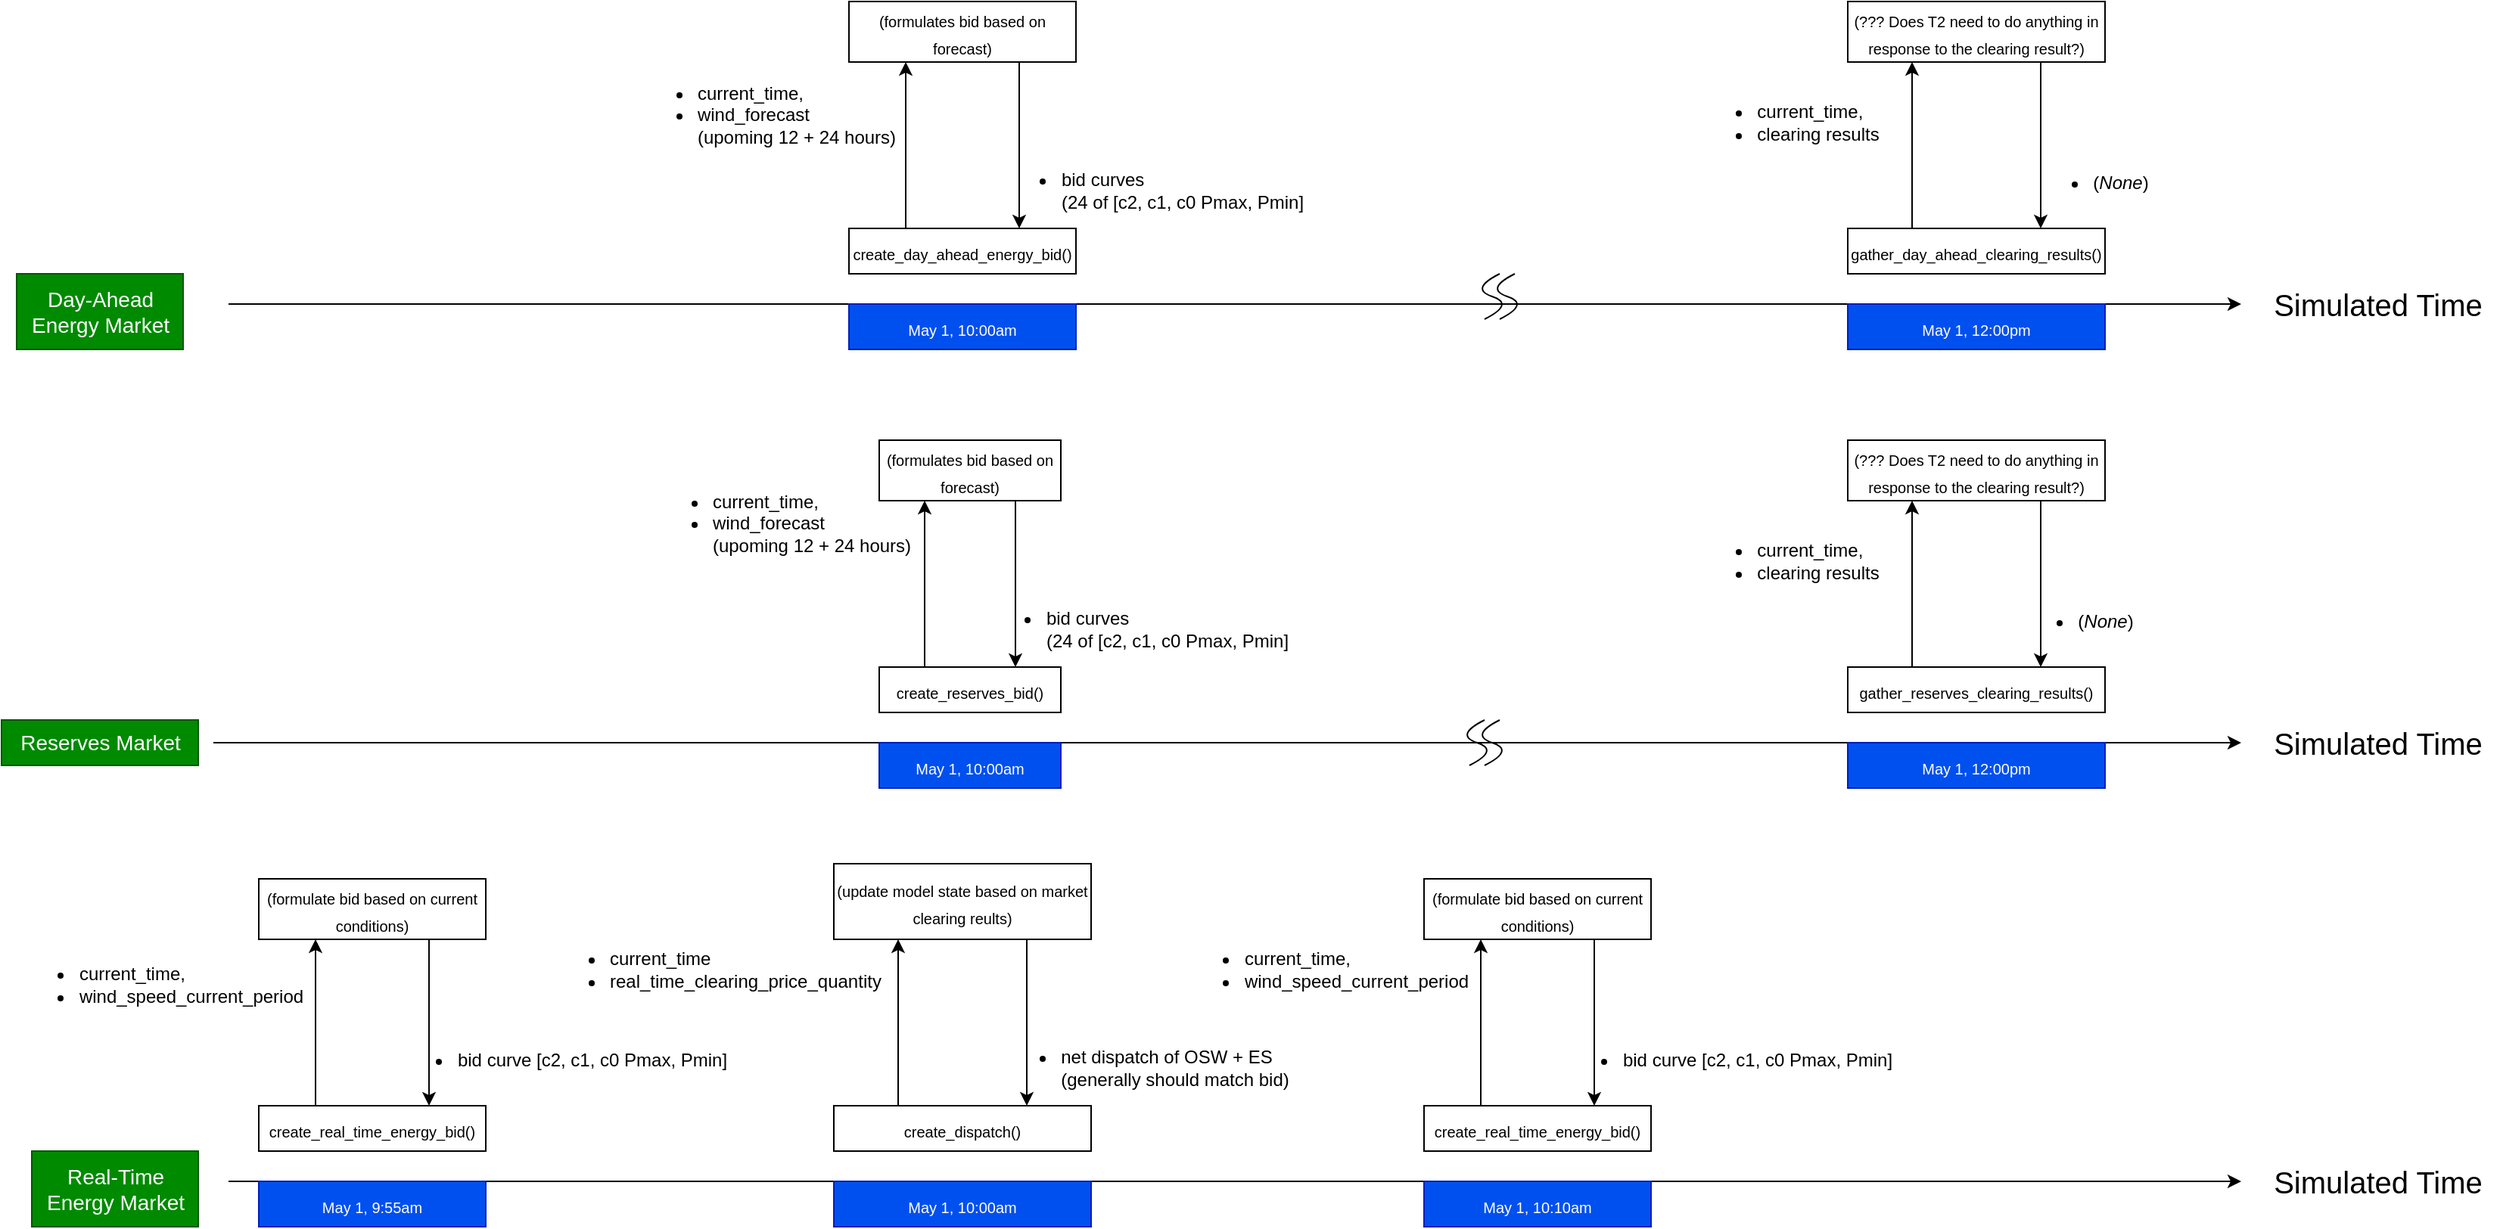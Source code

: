 <mxfile>
    <diagram id="3wqcLzqxSmU_hRkXba1D" name="Page-1">
        <mxGraphModel dx="1210" dy="755" grid="1" gridSize="10" guides="1" tooltips="1" connect="1" arrows="1" fold="1" page="1" pageScale="1" pageWidth="10000" pageHeight="10000" math="0" shadow="0">
            <root>
                <mxCell id="0"/>
                <mxCell id="1" parent="0"/>
                <mxCell id="2" value="" style="endArrow=classic;html=1;" edge="1" parent="1">
                    <mxGeometry width="50" height="50" relative="1" as="geometry">
                        <mxPoint x="340" y="400" as="sourcePoint"/>
                        <mxPoint x="1670" y="400" as="targetPoint"/>
                    </mxGeometry>
                </mxCell>
                <mxCell id="5" value="&lt;font style=&quot;font-size: 20px;&quot;&gt;Simulated Time&lt;/font&gt;" style="text;html=1;align=center;verticalAlign=middle;resizable=0;points=[];autosize=1;strokeColor=none;fillColor=none;" vertex="1" parent="1">
                    <mxGeometry x="1680" y="380" width="160" height="40" as="geometry"/>
                </mxCell>
                <mxCell id="9" value="&lt;font size=&quot;1&quot;&gt;create_day_ahead_energy_bid()&lt;/font&gt;" style="whiteSpace=wrap;html=1;fontSize=15;" vertex="1" parent="1">
                    <mxGeometry x="750" y="350" width="150" height="30" as="geometry"/>
                </mxCell>
                <mxCell id="11" value="&lt;font size=&quot;1&quot;&gt;May 1, 10:00am&lt;/font&gt;" style="whiteSpace=wrap;html=1;fontSize=15;fillColor=#0050ef;fontColor=#ffffff;strokeColor=#001DBC;" vertex="1" parent="1">
                    <mxGeometry x="750" y="400" width="150" height="30" as="geometry"/>
                </mxCell>
                <mxCell id="12" value="&lt;font size=&quot;1&quot;&gt;(formulates bid based on forecast)&lt;/font&gt;" style="whiteSpace=wrap;html=1;fontSize=15;" vertex="1" parent="1">
                    <mxGeometry x="750" y="200" width="150" height="40" as="geometry"/>
                </mxCell>
                <mxCell id="13" value="" style="endArrow=classic;html=1;fontSize=14;exitX=0.25;exitY=0;exitDx=0;exitDy=0;entryX=0.25;entryY=1;entryDx=0;entryDy=0;" edge="1" parent="1" source="9" target="12">
                    <mxGeometry width="50" height="50" relative="1" as="geometry">
                        <mxPoint x="910" y="390" as="sourcePoint"/>
                        <mxPoint x="960" y="340" as="targetPoint"/>
                    </mxGeometry>
                </mxCell>
                <mxCell id="14" value="" style="endArrow=classic;html=1;fontSize=14;exitX=0.75;exitY=1;exitDx=0;exitDy=0;entryX=0.75;entryY=0;entryDx=0;entryDy=0;" edge="1" parent="1" source="12" target="9">
                    <mxGeometry width="50" height="50" relative="1" as="geometry">
                        <mxPoint x="790" y="360" as="sourcePoint"/>
                        <mxPoint x="790" y="250" as="targetPoint"/>
                    </mxGeometry>
                </mxCell>
                <mxCell id="15" value="Day-Ahead&lt;br&gt;Energy Market" style="text;html=1;align=center;verticalAlign=middle;resizable=0;points=[];autosize=1;strokeColor=#005700;fillColor=#008a00;fontSize=14;fontColor=#ffffff;" vertex="1" parent="1">
                    <mxGeometry x="200" y="380" width="110" height="50" as="geometry"/>
                </mxCell>
                <mxCell id="16" value="&lt;div style=&quot;text-align: left;&quot;&gt;&lt;ul style=&quot;font-size: 12px;&quot;&gt;&lt;li&gt;&lt;span style=&quot;font-size: 12px; background-color: initial;&quot;&gt;current_time,&lt;/span&gt;&lt;/li&gt;&lt;li&gt;&lt;span style=&quot;background-color: initial;&quot;&gt;wind_forecast &lt;br&gt;(upoming 12 +&amp;nbsp;&lt;/span&gt;&lt;span style=&quot;background-color: initial;&quot;&gt;24 hours)&lt;/span&gt;&lt;/li&gt;&lt;/ul&gt;&lt;/div&gt;" style="text;html=1;align=center;verticalAlign=middle;resizable=0;points=[];autosize=1;strokeColor=none;fillColor=none;fontSize=14;" vertex="1" parent="1">
                    <mxGeometry x="600" y="230" width="190" height="90" as="geometry"/>
                </mxCell>
                <mxCell id="17" value="&lt;div style=&quot;text-align: left;&quot;&gt;&lt;ul style=&quot;font-size: 12px;&quot;&gt;&lt;li&gt;bid curves &lt;br&gt;(24 of [c2, c1, c0 Pmax, Pmin]&lt;/li&gt;&lt;/ul&gt;&lt;/div&gt;" style="text;html=1;align=center;verticalAlign=middle;resizable=0;points=[];autosize=1;strokeColor=none;fillColor=none;fontSize=14;" vertex="1" parent="1">
                    <mxGeometry x="840" y="290" width="220" height="70" as="geometry"/>
                </mxCell>
                <mxCell id="18" value="&lt;font size=&quot;1&quot;&gt;May 1, 12:00pm&lt;/font&gt;" style="whiteSpace=wrap;html=1;fontSize=15;fillColor=#0050ef;fontColor=#ffffff;strokeColor=#001DBC;" vertex="1" parent="1">
                    <mxGeometry x="1410" y="400" width="170" height="30" as="geometry"/>
                </mxCell>
                <mxCell id="19" value="&lt;font size=&quot;1&quot;&gt;gather_day_ahead_clearing_results()&lt;/font&gt;" style="whiteSpace=wrap;html=1;fontSize=15;" vertex="1" parent="1">
                    <mxGeometry x="1410" y="350" width="170" height="30" as="geometry"/>
                </mxCell>
                <mxCell id="20" value="&lt;font size=&quot;1&quot;&gt;(??? Does T2 need to do anything in response to the clearing result?)&lt;/font&gt;" style="whiteSpace=wrap;html=1;fontSize=15;" vertex="1" parent="1">
                    <mxGeometry x="1410" y="200" width="170" height="40" as="geometry"/>
                </mxCell>
                <mxCell id="21" value="" style="endArrow=classic;html=1;fontSize=14;exitX=0.25;exitY=0;exitDx=0;exitDy=0;entryX=0.25;entryY=1;entryDx=0;entryDy=0;" edge="1" parent="1" source="19" target="20">
                    <mxGeometry width="50" height="50" relative="1" as="geometry">
                        <mxPoint x="1570" y="390" as="sourcePoint"/>
                        <mxPoint x="1620" y="340" as="targetPoint"/>
                    </mxGeometry>
                </mxCell>
                <mxCell id="22" value="" style="endArrow=classic;html=1;fontSize=14;exitX=0.75;exitY=1;exitDx=0;exitDy=0;entryX=0.75;entryY=0;entryDx=0;entryDy=0;" edge="1" parent="1" source="20" target="19">
                    <mxGeometry width="50" height="50" relative="1" as="geometry">
                        <mxPoint x="1450" y="360" as="sourcePoint"/>
                        <mxPoint x="1450" y="250" as="targetPoint"/>
                    </mxGeometry>
                </mxCell>
                <mxCell id="23" value="&lt;div style=&quot;text-align: left;&quot;&gt;&lt;ul style=&quot;font-size: 12px;&quot;&gt;&lt;li&gt;&lt;span style=&quot;font-size: 12px; background-color: initial;&quot;&gt;current_time,&lt;/span&gt;&lt;/li&gt;&lt;li&gt;&lt;span style=&quot;font-size: 12px; background-color: initial;&quot;&gt;clearing results&lt;/span&gt;&lt;/li&gt;&lt;/ul&gt;&lt;/div&gt;" style="text;html=1;align=center;verticalAlign=middle;resizable=0;points=[];autosize=1;strokeColor=none;fillColor=none;fontSize=14;" vertex="1" parent="1">
                    <mxGeometry x="1300" y="240" width="140" height="80" as="geometry"/>
                </mxCell>
                <mxCell id="25" value="" style="endArrow=classic;html=1;" edge="1" parent="1">
                    <mxGeometry width="50" height="50" relative="1" as="geometry">
                        <mxPoint x="330" y="690" as="sourcePoint"/>
                        <mxPoint x="1670" y="690" as="targetPoint"/>
                    </mxGeometry>
                </mxCell>
                <mxCell id="26" value="&lt;font style=&quot;font-size: 20px;&quot;&gt;Simulated Time&lt;/font&gt;" style="text;html=1;align=center;verticalAlign=middle;resizable=0;points=[];autosize=1;strokeColor=none;fillColor=none;" vertex="1" parent="1">
                    <mxGeometry x="1680" y="670" width="160" height="40" as="geometry"/>
                </mxCell>
                <mxCell id="27" value="&lt;font size=&quot;1&quot;&gt;create_reserves_bid()&lt;/font&gt;" style="whiteSpace=wrap;html=1;fontSize=15;" vertex="1" parent="1">
                    <mxGeometry x="770" y="640" width="120" height="30" as="geometry"/>
                </mxCell>
                <mxCell id="28" value="&lt;font size=&quot;1&quot;&gt;May 1, 10:00am&lt;/font&gt;" style="whiteSpace=wrap;html=1;fontSize=15;fillColor=#0050ef;fontColor=#ffffff;strokeColor=#001DBC;" vertex="1" parent="1">
                    <mxGeometry x="770" y="690" width="120" height="30" as="geometry"/>
                </mxCell>
                <mxCell id="29" value="&lt;span style=&quot;font-size: x-small;&quot;&gt;(formulates bid based on forecast)&lt;/span&gt;" style="whiteSpace=wrap;html=1;fontSize=15;" vertex="1" parent="1">
                    <mxGeometry x="770" y="490" width="120" height="40" as="geometry"/>
                </mxCell>
                <mxCell id="30" value="" style="endArrow=classic;html=1;fontSize=14;exitX=0.25;exitY=0;exitDx=0;exitDy=0;entryX=0.25;entryY=1;entryDx=0;entryDy=0;" edge="1" parent="1" source="27" target="29">
                    <mxGeometry width="50" height="50" relative="1" as="geometry">
                        <mxPoint x="930" y="680" as="sourcePoint"/>
                        <mxPoint x="980" y="630" as="targetPoint"/>
                    </mxGeometry>
                </mxCell>
                <mxCell id="31" value="" style="endArrow=classic;html=1;fontSize=14;exitX=0.75;exitY=1;exitDx=0;exitDy=0;entryX=0.75;entryY=0;entryDx=0;entryDy=0;" edge="1" parent="1" source="29" target="27">
                    <mxGeometry width="50" height="50" relative="1" as="geometry">
                        <mxPoint x="810" y="650" as="sourcePoint"/>
                        <mxPoint x="810" y="540" as="targetPoint"/>
                    </mxGeometry>
                </mxCell>
                <mxCell id="32" value="Reserves Market" style="text;html=1;align=center;verticalAlign=middle;resizable=0;points=[];autosize=1;strokeColor=#005700;fillColor=#008a00;fontSize=14;fontColor=#ffffff;" vertex="1" parent="1">
                    <mxGeometry x="190" y="675" width="130" height="30" as="geometry"/>
                </mxCell>
                <mxCell id="33" value="&lt;div style=&quot;text-align: left;&quot;&gt;&lt;ul style=&quot;font-size: 12px;&quot;&gt;&lt;li&gt;&lt;span style=&quot;font-size: 12px; background-color: initial;&quot;&gt;current_time,&lt;/span&gt;&lt;/li&gt;&lt;li&gt;&lt;span style=&quot;background-color: initial;&quot;&gt;wind_forecast &lt;br&gt;(upoming 12 +&amp;nbsp;&lt;/span&gt;&lt;span style=&quot;background-color: initial;&quot;&gt;24 hours)&lt;/span&gt;&lt;/li&gt;&lt;/ul&gt;&lt;/div&gt;" style="text;html=1;align=center;verticalAlign=middle;resizable=0;points=[];autosize=1;strokeColor=none;fillColor=none;fontSize=14;" vertex="1" parent="1">
                    <mxGeometry x="610" y="500" width="190" height="90" as="geometry"/>
                </mxCell>
                <mxCell id="34" value="&lt;div style=&quot;text-align: left;&quot;&gt;&lt;ul style=&quot;font-size: 12px;&quot;&gt;&lt;li&gt;bid curves &lt;br&gt;(24 of [c2, c1, c0 Pmax, Pmin]&lt;/li&gt;&lt;/ul&gt;&lt;/div&gt;" style="text;html=1;align=center;verticalAlign=middle;resizable=0;points=[];autosize=1;strokeColor=none;fillColor=none;fontSize=14;" vertex="1" parent="1">
                    <mxGeometry x="830" y="580" width="220" height="70" as="geometry"/>
                </mxCell>
                <mxCell id="35" value="&lt;font size=&quot;1&quot;&gt;May 1, 12:00pm&lt;/font&gt;" style="whiteSpace=wrap;html=1;fontSize=15;fillColor=#0050ef;fontColor=#ffffff;strokeColor=#001DBC;" vertex="1" parent="1">
                    <mxGeometry x="1410" y="690" width="170" height="30" as="geometry"/>
                </mxCell>
                <mxCell id="36" value="&lt;font size=&quot;1&quot;&gt;gather_reserves_clearing_results()&lt;/font&gt;" style="whiteSpace=wrap;html=1;fontSize=15;" vertex="1" parent="1">
                    <mxGeometry x="1410" y="640" width="170" height="30" as="geometry"/>
                </mxCell>
                <mxCell id="37" value="&lt;span style=&quot;font-size: x-small;&quot;&gt;(??? Does T2 need to do anything in response to the clearing result?)&lt;/span&gt;" style="whiteSpace=wrap;html=1;fontSize=15;" vertex="1" parent="1">
                    <mxGeometry x="1410" y="490" width="170" height="40" as="geometry"/>
                </mxCell>
                <mxCell id="38" value="" style="endArrow=classic;html=1;fontSize=14;exitX=0.25;exitY=0;exitDx=0;exitDy=0;entryX=0.25;entryY=1;entryDx=0;entryDy=0;" edge="1" parent="1" source="36" target="37">
                    <mxGeometry width="50" height="50" relative="1" as="geometry">
                        <mxPoint x="1570" y="680" as="sourcePoint"/>
                        <mxPoint x="1620" y="630" as="targetPoint"/>
                    </mxGeometry>
                </mxCell>
                <mxCell id="39" value="" style="endArrow=classic;html=1;fontSize=14;exitX=0.75;exitY=1;exitDx=0;exitDy=0;entryX=0.75;entryY=0;entryDx=0;entryDy=0;" edge="1" parent="1" source="37" target="36">
                    <mxGeometry width="50" height="50" relative="1" as="geometry">
                        <mxPoint x="1450" y="650" as="sourcePoint"/>
                        <mxPoint x="1450" y="540" as="targetPoint"/>
                    </mxGeometry>
                </mxCell>
                <mxCell id="42" value="" style="endArrow=classic;html=1;" edge="1" parent="1">
                    <mxGeometry width="50" height="50" relative="1" as="geometry">
                        <mxPoint x="340" y="980" as="sourcePoint"/>
                        <mxPoint x="1670" y="980" as="targetPoint"/>
                    </mxGeometry>
                </mxCell>
                <mxCell id="43" value="&lt;font style=&quot;font-size: 20px;&quot;&gt;Simulated Time&lt;/font&gt;" style="text;html=1;align=center;verticalAlign=middle;resizable=0;points=[];autosize=1;strokeColor=none;fillColor=none;" vertex="1" parent="1">
                    <mxGeometry x="1680" y="960" width="160" height="40" as="geometry"/>
                </mxCell>
                <mxCell id="44" value="&lt;font size=&quot;1&quot;&gt;create_real_time_energy_bid()&lt;/font&gt;" style="whiteSpace=wrap;html=1;fontSize=15;" vertex="1" parent="1">
                    <mxGeometry x="360" y="930" width="150" height="30" as="geometry"/>
                </mxCell>
                <mxCell id="45" value="&lt;font size=&quot;1&quot;&gt;May 1, 9:55am&lt;/font&gt;" style="whiteSpace=wrap;html=1;fontSize=15;fillColor=#0050ef;fontColor=#ffffff;strokeColor=#001DBC;" vertex="1" parent="1">
                    <mxGeometry x="360" y="980" width="150" height="30" as="geometry"/>
                </mxCell>
                <mxCell id="46" value="&lt;font size=&quot;1&quot;&gt;(formulate bid based on current conditions)&lt;/font&gt;" style="whiteSpace=wrap;html=1;fontSize=15;" vertex="1" parent="1">
                    <mxGeometry x="360" y="780" width="150" height="40" as="geometry"/>
                </mxCell>
                <mxCell id="47" value="" style="endArrow=classic;html=1;fontSize=14;exitX=0.25;exitY=0;exitDx=0;exitDy=0;entryX=0.25;entryY=1;entryDx=0;entryDy=0;" edge="1" parent="1" source="44" target="46">
                    <mxGeometry width="50" height="50" relative="1" as="geometry">
                        <mxPoint x="520" y="970" as="sourcePoint"/>
                        <mxPoint x="570" y="920" as="targetPoint"/>
                    </mxGeometry>
                </mxCell>
                <mxCell id="48" value="" style="endArrow=classic;html=1;fontSize=14;exitX=0.75;exitY=1;exitDx=0;exitDy=0;entryX=0.75;entryY=0;entryDx=0;entryDy=0;" edge="1" parent="1" source="46" target="44">
                    <mxGeometry width="50" height="50" relative="1" as="geometry">
                        <mxPoint x="400" y="940" as="sourcePoint"/>
                        <mxPoint x="400" y="830" as="targetPoint"/>
                    </mxGeometry>
                </mxCell>
                <mxCell id="49" value="Real-Time&lt;br&gt;Energy Market" style="text;html=1;align=center;verticalAlign=middle;resizable=0;points=[];autosize=1;strokeColor=#005700;fillColor=#008a00;fontSize=14;fontColor=#ffffff;" vertex="1" parent="1">
                    <mxGeometry x="210" y="960" width="110" height="50" as="geometry"/>
                </mxCell>
                <mxCell id="50" value="&lt;div style=&quot;text-align: left;&quot;&gt;&lt;ul style=&quot;font-size: 12px;&quot;&gt;&lt;li&gt;&lt;span style=&quot;font-size: 12px; background-color: initial;&quot;&gt;current_time,&lt;/span&gt;&lt;/li&gt;&lt;li&gt;wind_speed_current_period&lt;/li&gt;&lt;/ul&gt;&lt;/div&gt;" style="text;html=1;align=center;verticalAlign=middle;resizable=0;points=[];autosize=1;strokeColor=none;fillColor=none;fontSize=14;" vertex="1" parent="1">
                    <mxGeometry x="190" y="810" width="210" height="80" as="geometry"/>
                </mxCell>
                <mxCell id="51" value="&lt;div style=&quot;text-align: left;&quot;&gt;&lt;ul style=&quot;font-size: 12px;&quot;&gt;&lt;li&gt;bid curve&amp;nbsp;[c2, c1, c0 Pmax, Pmin]&lt;/li&gt;&lt;/ul&gt;&lt;/div&gt;" style="text;html=1;align=center;verticalAlign=middle;resizable=0;points=[];autosize=1;strokeColor=none;fillColor=none;fontSize=14;" vertex="1" parent="1">
                    <mxGeometry x="440" y="870" width="240" height="60" as="geometry"/>
                </mxCell>
                <mxCell id="52" value="&lt;font size=&quot;1&quot;&gt;May 1, 10:00am&lt;/font&gt;" style="whiteSpace=wrap;html=1;fontSize=15;fillColor=#0050ef;fontColor=#ffffff;strokeColor=#001DBC;" vertex="1" parent="1">
                    <mxGeometry x="740" y="980" width="170" height="30" as="geometry"/>
                </mxCell>
                <mxCell id="53" value="&lt;font size=&quot;1&quot;&gt;create_dispatch()&lt;/font&gt;" style="whiteSpace=wrap;html=1;fontSize=15;" vertex="1" parent="1">
                    <mxGeometry x="740" y="930" width="170" height="30" as="geometry"/>
                </mxCell>
                <mxCell id="54" value="&lt;font size=&quot;1&quot;&gt;(update model state based on market clearing reults)&lt;/font&gt;" style="whiteSpace=wrap;html=1;fontSize=15;" vertex="1" parent="1">
                    <mxGeometry x="740" y="770" width="170" height="50" as="geometry"/>
                </mxCell>
                <mxCell id="55" value="" style="endArrow=classic;html=1;fontSize=14;exitX=0.25;exitY=0;exitDx=0;exitDy=0;entryX=0.25;entryY=1;entryDx=0;entryDy=0;" edge="1" parent="1" source="53" target="54">
                    <mxGeometry width="50" height="50" relative="1" as="geometry">
                        <mxPoint x="900" y="970" as="sourcePoint"/>
                        <mxPoint x="950" y="920" as="targetPoint"/>
                    </mxGeometry>
                </mxCell>
                <mxCell id="56" value="" style="endArrow=classic;html=1;fontSize=14;exitX=0.75;exitY=1;exitDx=0;exitDy=0;entryX=0.75;entryY=0;entryDx=0;entryDy=0;" edge="1" parent="1" source="54" target="53">
                    <mxGeometry width="50" height="50" relative="1" as="geometry">
                        <mxPoint x="780" y="940" as="sourcePoint"/>
                        <mxPoint x="780" y="830" as="targetPoint"/>
                    </mxGeometry>
                </mxCell>
                <mxCell id="57" value="&lt;div style=&quot;&quot;&gt;&lt;ul style=&quot;font-size: 12px;&quot;&gt;&lt;li&gt;&lt;span style=&quot;font-size: 12px; background-color: initial;&quot;&gt;current_time&lt;/span&gt;&lt;/li&gt;&lt;li&gt;&lt;span style=&quot;font-size: 12px; background-color: initial;&quot;&gt;real_time_clearing_price_quantity&lt;/span&gt;&lt;/li&gt;&lt;/ul&gt;&lt;/div&gt;" style="text;html=1;align=left;verticalAlign=middle;resizable=0;points=[];autosize=1;strokeColor=none;fillColor=none;fontSize=14;" vertex="1" parent="1">
                    <mxGeometry x="550" y="800" width="240" height="80" as="geometry"/>
                </mxCell>
                <mxCell id="59" value="&lt;div style=&quot;text-align: left;&quot;&gt;&lt;ul style=&quot;font-size: 12px;&quot;&gt;&lt;li&gt;(&lt;i&gt;None&lt;/i&gt;)&lt;/li&gt;&lt;/ul&gt;&lt;/div&gt;" style="text;html=1;align=center;verticalAlign=middle;resizable=0;points=[];autosize=1;strokeColor=none;fillColor=none;fontSize=14;" vertex="1" parent="1">
                    <mxGeometry x="1520" y="290" width="100" height="60" as="geometry"/>
                </mxCell>
                <mxCell id="60" value="&lt;div style=&quot;text-align: left;&quot;&gt;&lt;ul style=&quot;font-size: 12px;&quot;&gt;&lt;li&gt;&lt;span style=&quot;font-size: 12px; background-color: initial;&quot;&gt;current_time,&lt;/span&gt;&lt;/li&gt;&lt;li&gt;&lt;span style=&quot;font-size: 12px; background-color: initial;&quot;&gt;clearing results&lt;/span&gt;&lt;/li&gt;&lt;/ul&gt;&lt;/div&gt;" style="text;html=1;align=center;verticalAlign=middle;resizable=0;points=[];autosize=1;strokeColor=none;fillColor=none;fontSize=14;" vertex="1" parent="1">
                    <mxGeometry x="1300" y="530" width="140" height="80" as="geometry"/>
                </mxCell>
                <mxCell id="61" value="&lt;div style=&quot;text-align: left;&quot;&gt;&lt;ul style=&quot;font-size: 12px;&quot;&gt;&lt;li&gt;(&lt;i&gt;None&lt;/i&gt;)&lt;/li&gt;&lt;/ul&gt;&lt;/div&gt;" style="text;html=1;align=center;verticalAlign=middle;resizable=0;points=[];autosize=1;strokeColor=none;fillColor=none;fontSize=14;" vertex="1" parent="1">
                    <mxGeometry x="1510" y="580" width="100" height="60" as="geometry"/>
                </mxCell>
                <mxCell id="62" value="&lt;div style=&quot;text-align: left;&quot;&gt;&lt;ul style=&quot;font-size: 12px;&quot;&gt;&lt;li&gt;&lt;span style=&quot;font-size: 12px; background-color: initial;&quot;&gt;net dispatch of OSW + ES&amp;nbsp;&lt;br&gt;(generally should match bid)&lt;/span&gt;&lt;/li&gt;&lt;/ul&gt;&lt;/div&gt;" style="text;html=1;align=center;verticalAlign=middle;resizable=0;points=[];autosize=1;strokeColor=none;fillColor=none;fontSize=14;" vertex="1" parent="1">
                    <mxGeometry x="840" y="870" width="210" height="70" as="geometry"/>
                </mxCell>
                <mxCell id="63" value="&lt;font size=&quot;1&quot;&gt;create_real_time_energy_bid()&lt;/font&gt;" style="whiteSpace=wrap;html=1;fontSize=15;" vertex="1" parent="1">
                    <mxGeometry x="1130" y="930" width="150" height="30" as="geometry"/>
                </mxCell>
                <mxCell id="64" value="&lt;font size=&quot;1&quot;&gt;May 1, 10:10am&lt;/font&gt;" style="whiteSpace=wrap;html=1;fontSize=15;fillColor=#0050ef;fontColor=#ffffff;strokeColor=#001DBC;" vertex="1" parent="1">
                    <mxGeometry x="1130" y="980" width="150" height="30" as="geometry"/>
                </mxCell>
                <mxCell id="65" value="&lt;font size=&quot;1&quot;&gt;(formulate bid based on current conditions)&lt;/font&gt;" style="whiteSpace=wrap;html=1;fontSize=15;" vertex="1" parent="1">
                    <mxGeometry x="1130" y="780" width="150" height="40" as="geometry"/>
                </mxCell>
                <mxCell id="66" value="" style="endArrow=classic;html=1;fontSize=14;exitX=0.25;exitY=0;exitDx=0;exitDy=0;entryX=0.25;entryY=1;entryDx=0;entryDy=0;" edge="1" parent="1" source="63" target="65">
                    <mxGeometry width="50" height="50" relative="1" as="geometry">
                        <mxPoint x="1290" y="970" as="sourcePoint"/>
                        <mxPoint x="1340" y="920" as="targetPoint"/>
                    </mxGeometry>
                </mxCell>
                <mxCell id="67" value="" style="endArrow=classic;html=1;fontSize=14;exitX=0.75;exitY=1;exitDx=0;exitDy=0;entryX=0.75;entryY=0;entryDx=0;entryDy=0;" edge="1" parent="1" source="65" target="63">
                    <mxGeometry width="50" height="50" relative="1" as="geometry">
                        <mxPoint x="1170" y="940" as="sourcePoint"/>
                        <mxPoint x="1170" y="830" as="targetPoint"/>
                    </mxGeometry>
                </mxCell>
                <mxCell id="69" value="&lt;div style=&quot;text-align: left;&quot;&gt;&lt;ul style=&quot;font-size: 12px;&quot;&gt;&lt;li&gt;&lt;span style=&quot;font-size: 12px; background-color: initial;&quot;&gt;current_time,&lt;/span&gt;&lt;/li&gt;&lt;li&gt;wind_speed_current_period&lt;/li&gt;&lt;/ul&gt;&lt;/div&gt;" style="text;html=1;align=center;verticalAlign=middle;resizable=0;points=[];autosize=1;strokeColor=none;fillColor=none;fontSize=14;" vertex="1" parent="1">
                    <mxGeometry x="960" y="800" width="210" height="80" as="geometry"/>
                </mxCell>
                <mxCell id="70" value="&lt;div style=&quot;text-align: left;&quot;&gt;&lt;ul style=&quot;font-size: 12px;&quot;&gt;&lt;li&gt;bid curve&amp;nbsp;[c2, c1, c0 Pmax, Pmin]&lt;/li&gt;&lt;/ul&gt;&lt;/div&gt;" style="text;html=1;align=center;verticalAlign=middle;resizable=0;points=[];autosize=1;strokeColor=none;fillColor=none;fontSize=14;" vertex="1" parent="1">
                    <mxGeometry x="1210" y="870" width="240" height="60" as="geometry"/>
                </mxCell>
                <mxCell id="71" value="" style="curved=1;endArrow=none;html=1;fontSize=12;endFill=0;" edge="1" parent="1">
                    <mxGeometry width="50" height="50" relative="1" as="geometry">
                        <mxPoint x="1170" y="410" as="sourcePoint"/>
                        <mxPoint x="1180" y="380" as="targetPoint"/>
                        <Array as="points">
                            <mxPoint x="1190" y="400"/>
                            <mxPoint x="1160" y="390"/>
                        </Array>
                    </mxGeometry>
                </mxCell>
                <mxCell id="73" value="" style="curved=1;endArrow=none;html=1;fontSize=12;endFill=0;" edge="1" parent="1">
                    <mxGeometry width="50" height="50" relative="1" as="geometry">
                        <mxPoint x="1180" y="410" as="sourcePoint"/>
                        <mxPoint x="1190" y="380" as="targetPoint"/>
                        <Array as="points">
                            <mxPoint x="1200" y="400"/>
                            <mxPoint x="1170" y="390"/>
                        </Array>
                    </mxGeometry>
                </mxCell>
                <mxCell id="74" value="" style="curved=1;endArrow=none;html=1;fontSize=12;endFill=0;" edge="1" parent="1">
                    <mxGeometry width="50" height="50" relative="1" as="geometry">
                        <mxPoint x="1160" y="705" as="sourcePoint"/>
                        <mxPoint x="1170" y="675" as="targetPoint"/>
                        <Array as="points">
                            <mxPoint x="1180" y="695"/>
                            <mxPoint x="1150" y="685"/>
                        </Array>
                    </mxGeometry>
                </mxCell>
                <mxCell id="75" value="" style="curved=1;endArrow=none;html=1;fontSize=12;endFill=0;" edge="1" parent="1">
                    <mxGeometry width="50" height="50" relative="1" as="geometry">
                        <mxPoint x="1170" y="705" as="sourcePoint"/>
                        <mxPoint x="1180" y="675" as="targetPoint"/>
                        <Array as="points">
                            <mxPoint x="1190" y="695"/>
                            <mxPoint x="1160" y="685"/>
                        </Array>
                    </mxGeometry>
                </mxCell>
            </root>
        </mxGraphModel>
    </diagram>
</mxfile>